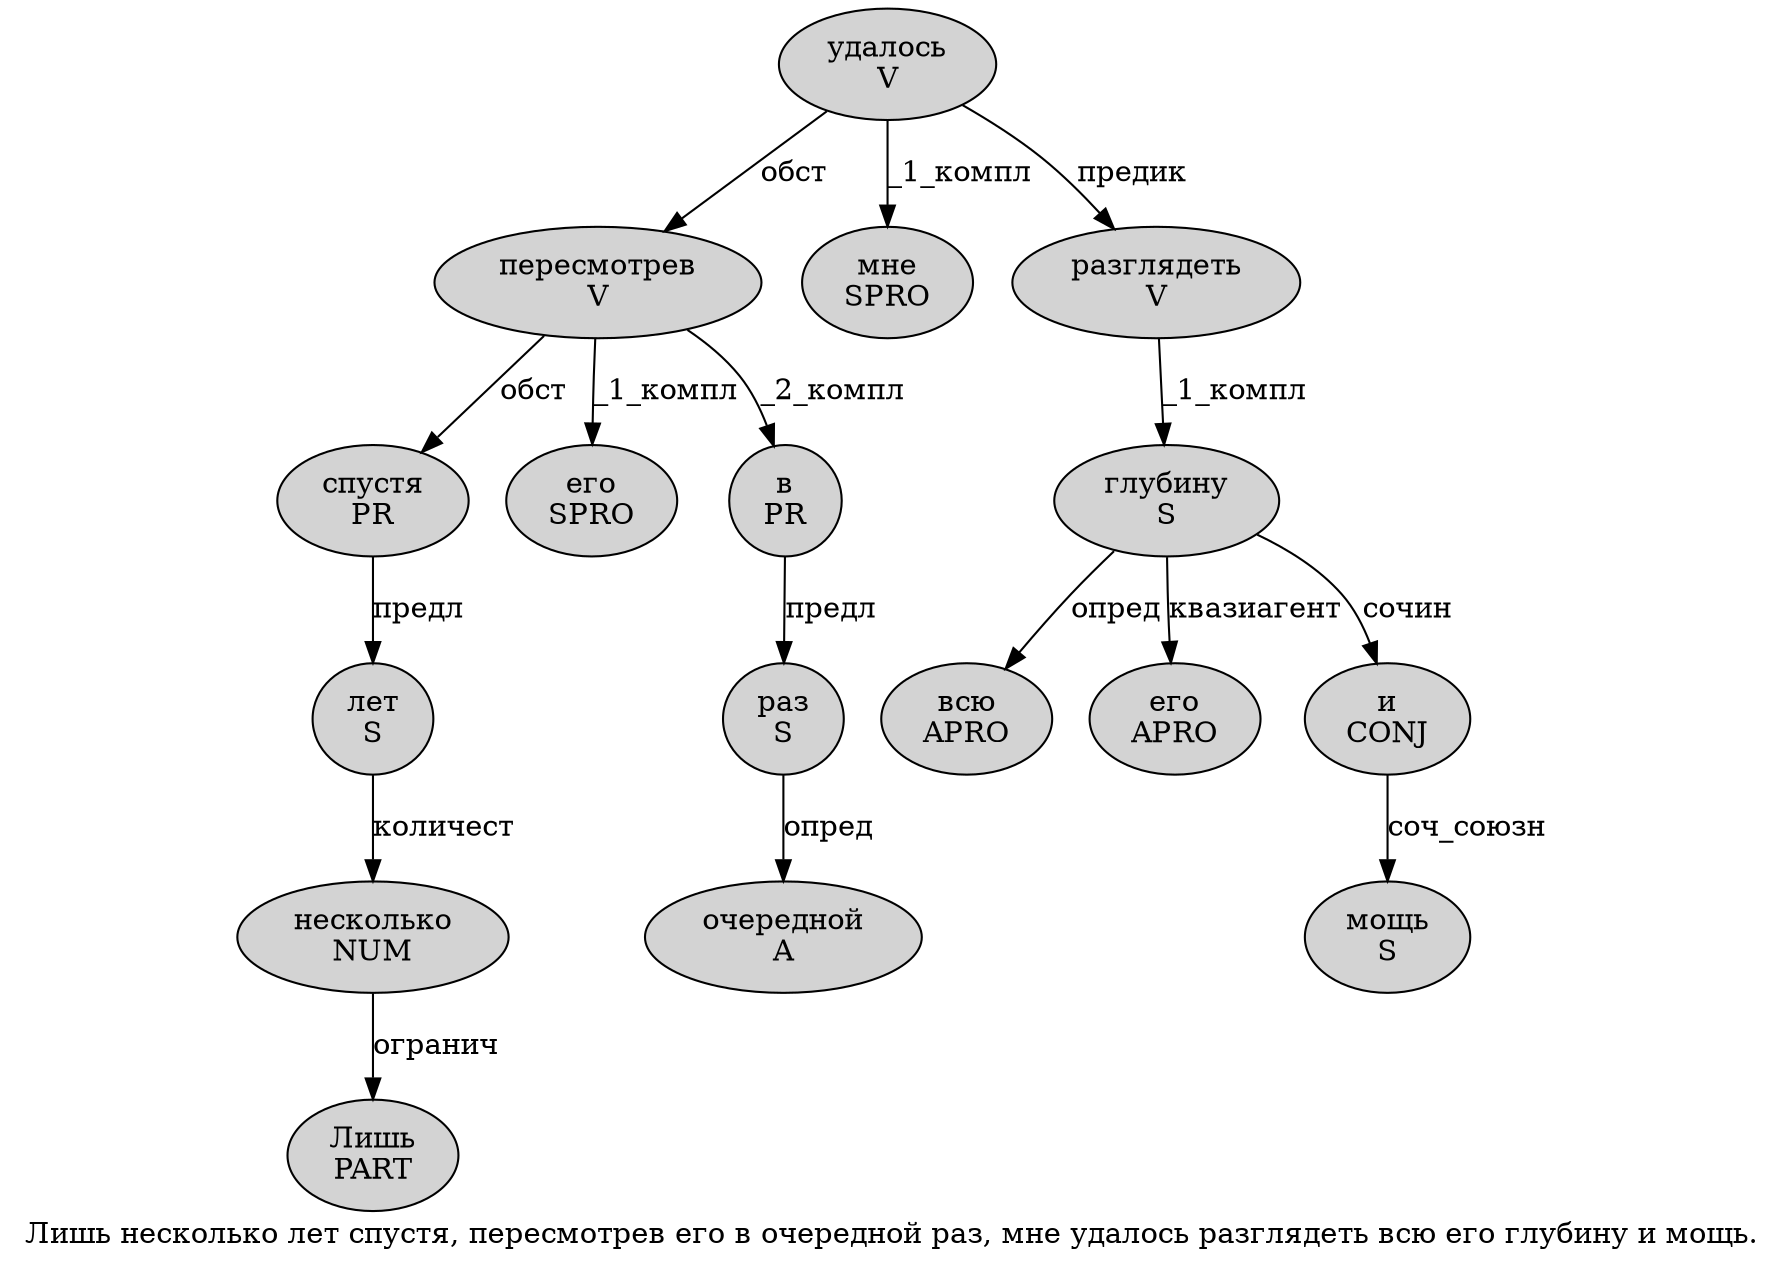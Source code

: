 digraph SENTENCE_22 {
	graph [label="Лишь несколько лет спустя, пересмотрев его в очередной раз, мне удалось разглядеть всю его глубину и мощь."]
	node [style=filled]
		0 [label="Лишь
PART" color="" fillcolor=lightgray penwidth=1 shape=ellipse]
		1 [label="несколько
NUM" color="" fillcolor=lightgray penwidth=1 shape=ellipse]
		2 [label="лет
S" color="" fillcolor=lightgray penwidth=1 shape=ellipse]
		3 [label="спустя
PR" color="" fillcolor=lightgray penwidth=1 shape=ellipse]
		5 [label="пересмотрев
V" color="" fillcolor=lightgray penwidth=1 shape=ellipse]
		6 [label="его
SPRO" color="" fillcolor=lightgray penwidth=1 shape=ellipse]
		7 [label="в
PR" color="" fillcolor=lightgray penwidth=1 shape=ellipse]
		8 [label="очередной
A" color="" fillcolor=lightgray penwidth=1 shape=ellipse]
		9 [label="раз
S" color="" fillcolor=lightgray penwidth=1 shape=ellipse]
		11 [label="мне
SPRO" color="" fillcolor=lightgray penwidth=1 shape=ellipse]
		12 [label="удалось
V" color="" fillcolor=lightgray penwidth=1 shape=ellipse]
		13 [label="разглядеть
V" color="" fillcolor=lightgray penwidth=1 shape=ellipse]
		14 [label="всю
APRO" color="" fillcolor=lightgray penwidth=1 shape=ellipse]
		15 [label="его
APRO" color="" fillcolor=lightgray penwidth=1 shape=ellipse]
		16 [label="глубину
S" color="" fillcolor=lightgray penwidth=1 shape=ellipse]
		17 [label="и
CONJ" color="" fillcolor=lightgray penwidth=1 shape=ellipse]
		18 [label="мощь
S" color="" fillcolor=lightgray penwidth=1 shape=ellipse]
			5 -> 3 [label="обст"]
			5 -> 6 [label="_1_компл"]
			5 -> 7 [label="_2_компл"]
			9 -> 8 [label="опред"]
			17 -> 18 [label="соч_союзн"]
			3 -> 2 [label="предл"]
			16 -> 14 [label="опред"]
			16 -> 15 [label="квазиагент"]
			16 -> 17 [label="сочин"]
			12 -> 5 [label="обст"]
			12 -> 11 [label="_1_компл"]
			12 -> 13 [label="предик"]
			1 -> 0 [label="огранич"]
			2 -> 1 [label="количест"]
			7 -> 9 [label="предл"]
			13 -> 16 [label="_1_компл"]
}